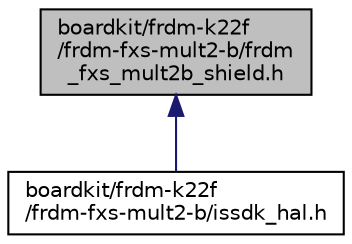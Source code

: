 digraph "boardkit/frdm-k22f/frdm-fxs-mult2-b/frdm_fxs_mult2b_shield.h"
{
  edge [fontname="Helvetica",fontsize="10",labelfontname="Helvetica",labelfontsize="10"];
  node [fontname="Helvetica",fontsize="10",shape=record];
  Node1 [label="boardkit/frdm-k22f\l/frdm-fxs-mult2-b/frdm\l_fxs_mult2b_shield.h",height=0.2,width=0.4,color="black", fillcolor="grey75", style="filled", fontcolor="black"];
  Node1 -> Node2 [dir="back",color="midnightblue",fontsize="10",style="solid",fontname="Helvetica"];
  Node2 [label="boardkit/frdm-k22f\l/frdm-fxs-mult2-b/issdk_hal.h",height=0.2,width=0.4,color="black", fillcolor="white", style="filled",URL="$frdm-k22f_2frdm-fxs-mult2-b_2issdk__hal_8h.html"];
}
